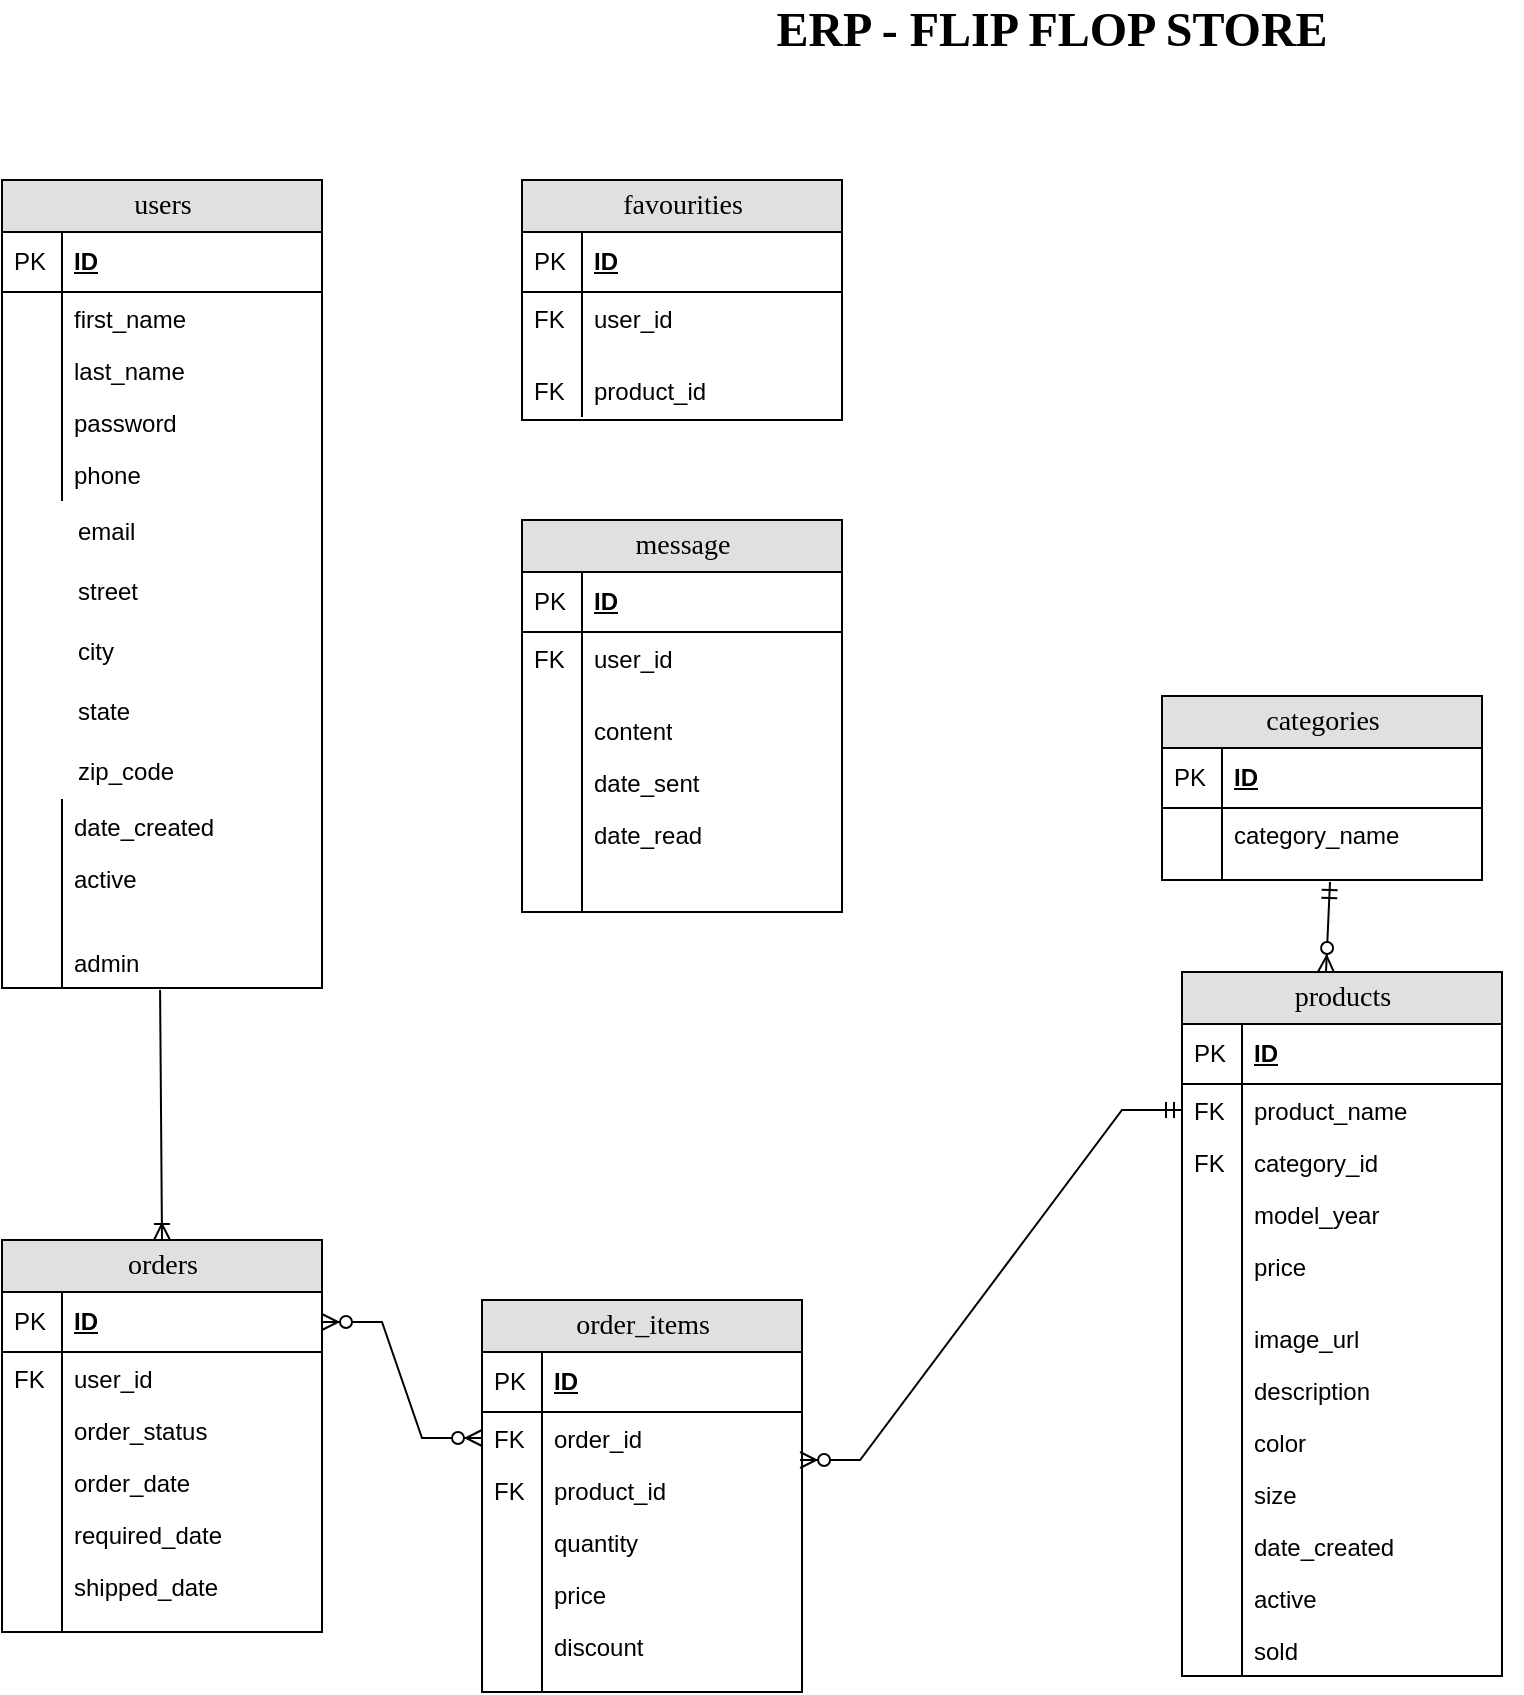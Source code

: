 <mxfile version="15.5.7" type="device"><diagram name="Page-1" id="e56a1550-8fbb-45ad-956c-1786394a9013"><mxGraphModel dx="1426" dy="1562" grid="1" gridSize="10" guides="1" tooltips="1" connect="1" arrows="1" fold="1" page="1" pageScale="1" pageWidth="1100" pageHeight="850" background="none" math="0" shadow="0"><root><mxCell id="0"/><mxCell id="1" parent="0"/><mxCell id="2e49270ec7c68f3f-19" value="orders" style="swimlane;html=1;fontStyle=0;childLayout=stackLayout;horizontal=1;startSize=26;fillColor=#e0e0e0;horizontalStack=0;resizeParent=1;resizeLast=0;collapsible=1;marginBottom=0;swimlaneFillColor=#ffffff;align=center;rounded=0;shadow=0;comic=0;labelBackgroundColor=none;strokeWidth=1;fontFamily=Verdana;fontSize=14" parent="1" vertex="1"><mxGeometry x="40" y="580" width="160" height="196" as="geometry"/></mxCell><mxCell id="2e49270ec7c68f3f-20" value="ID" style="shape=partialRectangle;top=0;left=0;right=0;bottom=1;html=1;align=left;verticalAlign=middle;fillColor=none;spacingLeft=34;spacingRight=4;whiteSpace=wrap;overflow=hidden;rotatable=0;points=[[0,0.5],[1,0.5]];portConstraint=eastwest;dropTarget=0;fontStyle=5;" parent="2e49270ec7c68f3f-19" vertex="1"><mxGeometry y="26" width="160" height="30" as="geometry"/></mxCell><mxCell id="2e49270ec7c68f3f-21" value="PK" style="shape=partialRectangle;top=0;left=0;bottom=0;html=1;fillColor=none;align=left;verticalAlign=middle;spacingLeft=4;spacingRight=4;whiteSpace=wrap;overflow=hidden;rotatable=0;points=[];portConstraint=eastwest;part=1;" parent="2e49270ec7c68f3f-20" vertex="1" connectable="0"><mxGeometry width="30" height="30" as="geometry"/></mxCell><mxCell id="2e49270ec7c68f3f-22" value="user_id" style="shape=partialRectangle;top=0;left=0;right=0;bottom=0;html=1;align=left;verticalAlign=top;fillColor=none;spacingLeft=34;spacingRight=4;whiteSpace=wrap;overflow=hidden;rotatable=0;points=[[0,0.5],[1,0.5]];portConstraint=eastwest;dropTarget=0;" parent="2e49270ec7c68f3f-19" vertex="1"><mxGeometry y="56" width="160" height="26" as="geometry"/></mxCell><mxCell id="2e49270ec7c68f3f-23" value="FK" style="shape=partialRectangle;top=0;left=0;bottom=0;html=1;fillColor=none;align=left;verticalAlign=top;spacingLeft=4;spacingRight=4;whiteSpace=wrap;overflow=hidden;rotatable=0;points=[];portConstraint=eastwest;part=1;" parent="2e49270ec7c68f3f-22" vertex="1" connectable="0"><mxGeometry width="30" height="26" as="geometry"/></mxCell><mxCell id="2e49270ec7c68f3f-24" value="order_status" style="shape=partialRectangle;top=0;left=0;right=0;bottom=0;html=1;align=left;verticalAlign=top;fillColor=none;spacingLeft=34;spacingRight=4;whiteSpace=wrap;overflow=hidden;rotatable=0;points=[[0,0.5],[1,0.5]];portConstraint=eastwest;dropTarget=0;" parent="2e49270ec7c68f3f-19" vertex="1"><mxGeometry y="82" width="160" height="26" as="geometry"/></mxCell><mxCell id="2e49270ec7c68f3f-25" value="" style="shape=partialRectangle;top=0;left=0;bottom=0;html=1;fillColor=none;align=left;verticalAlign=top;spacingLeft=4;spacingRight=4;whiteSpace=wrap;overflow=hidden;rotatable=0;points=[];portConstraint=eastwest;part=1;" parent="2e49270ec7c68f3f-24" vertex="1" connectable="0"><mxGeometry width="30" height="26" as="geometry"/></mxCell><mxCell id="2e49270ec7c68f3f-26" value="order_date" style="shape=partialRectangle;top=0;left=0;right=0;bottom=0;html=1;align=left;verticalAlign=top;fillColor=none;spacingLeft=34;spacingRight=4;whiteSpace=wrap;overflow=hidden;rotatable=0;points=[[0,0.5],[1,0.5]];portConstraint=eastwest;dropTarget=0;" parent="2e49270ec7c68f3f-19" vertex="1"><mxGeometry y="108" width="160" height="26" as="geometry"/></mxCell><mxCell id="2e49270ec7c68f3f-27" value="" style="shape=partialRectangle;top=0;left=0;bottom=0;html=1;fillColor=none;align=left;verticalAlign=top;spacingLeft=4;spacingRight=4;whiteSpace=wrap;overflow=hidden;rotatable=0;points=[];portConstraint=eastwest;part=1;" parent="2e49270ec7c68f3f-26" vertex="1" connectable="0"><mxGeometry width="30" height="26" as="geometry"/></mxCell><mxCell id="ZcjqscyLMvXSPNj2hgyT-28" value="required_date" style="shape=partialRectangle;top=0;left=0;right=0;bottom=0;html=1;align=left;verticalAlign=top;fillColor=none;spacingLeft=34;spacingRight=4;whiteSpace=wrap;overflow=hidden;rotatable=0;points=[[0,0.5],[1,0.5]];portConstraint=eastwest;dropTarget=0;" parent="2e49270ec7c68f3f-19" vertex="1"><mxGeometry y="134" width="160" height="26" as="geometry"/></mxCell><mxCell id="ZcjqscyLMvXSPNj2hgyT-29" value="" style="shape=partialRectangle;top=0;left=0;bottom=0;html=1;fillColor=none;align=left;verticalAlign=top;spacingLeft=4;spacingRight=4;whiteSpace=wrap;overflow=hidden;rotatable=0;points=[];portConstraint=eastwest;part=1;" parent="ZcjqscyLMvXSPNj2hgyT-28" vertex="1" connectable="0"><mxGeometry width="30" height="26" as="geometry"/></mxCell><mxCell id="ZcjqscyLMvXSPNj2hgyT-30" value="shipped_date" style="shape=partialRectangle;top=0;left=0;right=0;bottom=0;html=1;align=left;verticalAlign=top;fillColor=none;spacingLeft=34;spacingRight=4;whiteSpace=wrap;overflow=hidden;rotatable=0;points=[[0,0.5],[1,0.5]];portConstraint=eastwest;dropTarget=0;" parent="2e49270ec7c68f3f-19" vertex="1"><mxGeometry y="160" width="160" height="26" as="geometry"/></mxCell><mxCell id="ZcjqscyLMvXSPNj2hgyT-31" value="" style="shape=partialRectangle;top=0;left=0;bottom=0;html=1;fillColor=none;align=left;verticalAlign=top;spacingLeft=4;spacingRight=4;whiteSpace=wrap;overflow=hidden;rotatable=0;points=[];portConstraint=eastwest;part=1;" parent="ZcjqscyLMvXSPNj2hgyT-30" vertex="1" connectable="0"><mxGeometry width="30" height="26" as="geometry"/></mxCell><mxCell id="2e49270ec7c68f3f-28" value="" style="shape=partialRectangle;top=0;left=0;right=0;bottom=0;html=1;align=left;verticalAlign=top;fillColor=none;spacingLeft=34;spacingRight=4;whiteSpace=wrap;overflow=hidden;rotatable=0;points=[[0,0.5],[1,0.5]];portConstraint=eastwest;dropTarget=0;" parent="2e49270ec7c68f3f-19" vertex="1"><mxGeometry y="186" width="160" height="10" as="geometry"/></mxCell><mxCell id="2e49270ec7c68f3f-29" value="" style="shape=partialRectangle;top=0;left=0;bottom=0;html=1;fillColor=none;align=left;verticalAlign=top;spacingLeft=4;spacingRight=4;whiteSpace=wrap;overflow=hidden;rotatable=0;points=[];portConstraint=eastwest;part=1;" parent="2e49270ec7c68f3f-28" vertex="1" connectable="0"><mxGeometry width="30" height="10" as="geometry"/></mxCell><mxCell id="2e49270ec7c68f3f-80" value="users" style="swimlane;html=1;fontStyle=0;childLayout=stackLayout;horizontal=1;startSize=26;fillColor=#e0e0e0;horizontalStack=0;resizeParent=1;resizeLast=0;collapsible=1;marginBottom=0;swimlaneFillColor=#ffffff;align=center;rounded=0;shadow=0;comic=0;labelBackgroundColor=none;strokeWidth=1;fontFamily=Verdana;fontSize=14" parent="1" vertex="1"><mxGeometry x="40" y="50" width="160" height="404" as="geometry"/></mxCell><mxCell id="2e49270ec7c68f3f-81" value="ID" style="shape=partialRectangle;top=0;left=0;right=0;bottom=1;html=1;align=left;verticalAlign=middle;fillColor=none;spacingLeft=34;spacingRight=4;whiteSpace=wrap;overflow=hidden;rotatable=0;points=[[0,0.5],[1,0.5]];portConstraint=eastwest;dropTarget=0;fontStyle=5;" parent="2e49270ec7c68f3f-80" vertex="1"><mxGeometry y="26" width="160" height="30" as="geometry"/></mxCell><mxCell id="2e49270ec7c68f3f-82" value="PK" style="shape=partialRectangle;top=0;left=0;bottom=0;html=1;fillColor=none;align=left;verticalAlign=middle;spacingLeft=4;spacingRight=4;whiteSpace=wrap;overflow=hidden;rotatable=0;points=[];portConstraint=eastwest;part=1;" parent="2e49270ec7c68f3f-81" vertex="1" connectable="0"><mxGeometry width="30" height="30" as="geometry"/></mxCell><mxCell id="2e49270ec7c68f3f-83" value="first_name&amp;nbsp;" style="shape=partialRectangle;top=0;left=0;right=0;bottom=0;html=1;align=left;verticalAlign=top;fillColor=none;spacingLeft=34;spacingRight=4;whiteSpace=wrap;overflow=hidden;rotatable=0;points=[[0,0.5],[1,0.5]];portConstraint=eastwest;dropTarget=0;" parent="2e49270ec7c68f3f-80" vertex="1"><mxGeometry y="56" width="160" height="26" as="geometry"/></mxCell><mxCell id="2e49270ec7c68f3f-84" value="" style="shape=partialRectangle;top=0;left=0;bottom=0;html=1;fillColor=none;align=left;verticalAlign=top;spacingLeft=4;spacingRight=4;whiteSpace=wrap;overflow=hidden;rotatable=0;points=[];portConstraint=eastwest;part=1;" parent="2e49270ec7c68f3f-83" vertex="1" connectable="0"><mxGeometry width="30" height="26" as="geometry"/></mxCell><mxCell id="2e49270ec7c68f3f-85" value="last_name" style="shape=partialRectangle;top=0;left=0;right=0;bottom=0;html=1;align=left;verticalAlign=top;fillColor=none;spacingLeft=34;spacingRight=4;whiteSpace=wrap;overflow=hidden;rotatable=0;points=[[0,0.5],[1,0.5]];portConstraint=eastwest;dropTarget=0;" parent="2e49270ec7c68f3f-80" vertex="1"><mxGeometry y="82" width="160" height="26" as="geometry"/></mxCell><mxCell id="2e49270ec7c68f3f-86" value="" style="shape=partialRectangle;top=0;left=0;bottom=0;html=1;fillColor=none;align=left;verticalAlign=top;spacingLeft=4;spacingRight=4;whiteSpace=wrap;overflow=hidden;rotatable=0;points=[];portConstraint=eastwest;part=1;" parent="2e49270ec7c68f3f-85" vertex="1" connectable="0"><mxGeometry width="30" height="26" as="geometry"/></mxCell><mxCell id="ZcjqscyLMvXSPNj2hgyT-92" value="password" style="shape=partialRectangle;top=0;left=0;right=0;bottom=0;html=1;align=left;verticalAlign=top;fillColor=none;spacingLeft=34;spacingRight=4;whiteSpace=wrap;overflow=hidden;rotatable=0;points=[[0,0.5],[1,0.5]];portConstraint=eastwest;dropTarget=0;" parent="2e49270ec7c68f3f-80" vertex="1"><mxGeometry y="108" width="160" height="26" as="geometry"/></mxCell><mxCell id="ZcjqscyLMvXSPNj2hgyT-93" value="" style="shape=partialRectangle;top=0;left=0;bottom=0;html=1;fillColor=none;align=left;verticalAlign=top;spacingLeft=4;spacingRight=4;whiteSpace=wrap;overflow=hidden;rotatable=0;points=[];portConstraint=eastwest;part=1;" parent="ZcjqscyLMvXSPNj2hgyT-92" vertex="1" connectable="0"><mxGeometry width="30" height="26" as="geometry"/></mxCell><mxCell id="2e49270ec7c68f3f-87" value="phone" style="shape=partialRectangle;top=0;left=0;right=0;bottom=0;html=1;align=left;verticalAlign=top;fillColor=none;spacingLeft=34;spacingRight=4;whiteSpace=wrap;overflow=hidden;rotatable=0;points=[[0,0.5],[1,0.5]];portConstraint=eastwest;dropTarget=0;" parent="2e49270ec7c68f3f-80" vertex="1"><mxGeometry y="134" width="160" height="26" as="geometry"/></mxCell><mxCell id="2e49270ec7c68f3f-88" value="" style="shape=partialRectangle;top=0;left=0;bottom=0;html=1;fillColor=none;align=left;verticalAlign=top;spacingLeft=4;spacingRight=4;whiteSpace=wrap;overflow=hidden;rotatable=0;points=[];portConstraint=eastwest;part=1;" parent="2e49270ec7c68f3f-87" vertex="1" connectable="0"><mxGeometry width="30" height="26" as="geometry"/></mxCell><mxCell id="ZcjqscyLMvXSPNj2hgyT-9" value="" style="shape=table;startSize=0;container=1;collapsible=1;childLayout=tableLayout;fixedRows=1;rowLines=0;fontStyle=0;align=center;resizeLast=1;strokeColor=none;fillColor=none;" parent="2e49270ec7c68f3f-80" vertex="1"><mxGeometry y="160" width="160" height="60" as="geometry"/></mxCell><mxCell id="ZcjqscyLMvXSPNj2hgyT-10" value="" style="shape=partialRectangle;collapsible=0;dropTarget=0;pointerEvents=0;fillColor=none;top=0;left=0;bottom=0;right=0;points=[[0,0.5],[1,0.5]];portConstraint=eastwest;" parent="ZcjqscyLMvXSPNj2hgyT-9" vertex="1"><mxGeometry width="160" height="30" as="geometry"/></mxCell><mxCell id="ZcjqscyLMvXSPNj2hgyT-11" value="" style="shape=partialRectangle;connectable=0;fillColor=none;top=0;left=0;bottom=0;right=0;editable=1;overflow=hidden;" parent="ZcjqscyLMvXSPNj2hgyT-10" vertex="1"><mxGeometry width="30" height="30" as="geometry"><mxRectangle width="30" height="30" as="alternateBounds"/></mxGeometry></mxCell><mxCell id="ZcjqscyLMvXSPNj2hgyT-12" value="email" style="shape=partialRectangle;connectable=0;fillColor=none;top=0;left=0;bottom=0;right=0;align=left;spacingLeft=6;overflow=hidden;" parent="ZcjqscyLMvXSPNj2hgyT-10" vertex="1"><mxGeometry x="30" width="130" height="30" as="geometry"><mxRectangle width="130" height="30" as="alternateBounds"/></mxGeometry></mxCell><mxCell id="ZcjqscyLMvXSPNj2hgyT-13" value="" style="shape=partialRectangle;collapsible=0;dropTarget=0;pointerEvents=0;fillColor=none;top=0;left=0;bottom=0;right=0;points=[[0,0.5],[1,0.5]];portConstraint=eastwest;" parent="ZcjqscyLMvXSPNj2hgyT-9" vertex="1"><mxGeometry y="30" width="160" height="30" as="geometry"/></mxCell><mxCell id="ZcjqscyLMvXSPNj2hgyT-14" value="" style="shape=partialRectangle;connectable=0;fillColor=none;top=0;left=0;bottom=0;right=0;editable=1;overflow=hidden;" parent="ZcjqscyLMvXSPNj2hgyT-13" vertex="1"><mxGeometry width="30" height="30" as="geometry"><mxRectangle width="30" height="30" as="alternateBounds"/></mxGeometry></mxCell><mxCell id="ZcjqscyLMvXSPNj2hgyT-15" value="street" style="shape=partialRectangle;connectable=0;fillColor=none;top=0;left=0;bottom=0;right=0;align=left;spacingLeft=6;overflow=hidden;" parent="ZcjqscyLMvXSPNj2hgyT-13" vertex="1"><mxGeometry x="30" width="130" height="30" as="geometry"><mxRectangle width="130" height="30" as="alternateBounds"/></mxGeometry></mxCell><mxCell id="ZcjqscyLMvXSPNj2hgyT-16" value="" style="shape=table;startSize=0;container=1;collapsible=1;childLayout=tableLayout;fixedRows=1;rowLines=0;fontStyle=0;align=center;resizeLast=1;strokeColor=none;fillColor=none;" parent="2e49270ec7c68f3f-80" vertex="1"><mxGeometry y="220" width="160" height="30" as="geometry"/></mxCell><mxCell id="ZcjqscyLMvXSPNj2hgyT-17" value="" style="shape=partialRectangle;collapsible=0;dropTarget=0;pointerEvents=0;fillColor=none;top=0;left=0;bottom=0;right=0;points=[[0,0.5],[1,0.5]];portConstraint=eastwest;" parent="ZcjqscyLMvXSPNj2hgyT-16" vertex="1"><mxGeometry width="160" height="30" as="geometry"/></mxCell><mxCell id="ZcjqscyLMvXSPNj2hgyT-18" value="" style="shape=partialRectangle;connectable=0;fillColor=none;top=0;left=0;bottom=0;right=0;editable=1;overflow=hidden;" parent="ZcjqscyLMvXSPNj2hgyT-17" vertex="1"><mxGeometry width="30" height="30" as="geometry"><mxRectangle width="30" height="30" as="alternateBounds"/></mxGeometry></mxCell><mxCell id="ZcjqscyLMvXSPNj2hgyT-19" value="city    " style="shape=partialRectangle;connectable=0;fillColor=none;top=0;left=0;bottom=0;right=0;align=left;spacingLeft=6;overflow=hidden;" parent="ZcjqscyLMvXSPNj2hgyT-17" vertex="1"><mxGeometry x="30" width="130" height="30" as="geometry"><mxRectangle width="130" height="30" as="alternateBounds"/></mxGeometry></mxCell><mxCell id="ZcjqscyLMvXSPNj2hgyT-20" value="" style="shape=table;startSize=0;container=1;collapsible=1;childLayout=tableLayout;fixedRows=1;rowLines=0;fontStyle=0;align=center;resizeLast=1;strokeColor=none;fillColor=none;" parent="2e49270ec7c68f3f-80" vertex="1"><mxGeometry y="250" width="160" height="30" as="geometry"/></mxCell><mxCell id="ZcjqscyLMvXSPNj2hgyT-21" value="" style="shape=partialRectangle;collapsible=0;dropTarget=0;pointerEvents=0;fillColor=none;top=0;left=0;bottom=0;right=0;points=[[0,0.5],[1,0.5]];portConstraint=eastwest;" parent="ZcjqscyLMvXSPNj2hgyT-20" vertex="1"><mxGeometry width="160" height="30" as="geometry"/></mxCell><mxCell id="ZcjqscyLMvXSPNj2hgyT-22" value="" style="shape=partialRectangle;connectable=0;fillColor=none;top=0;left=0;bottom=0;right=0;editable=1;overflow=hidden;" parent="ZcjqscyLMvXSPNj2hgyT-21" vertex="1"><mxGeometry width="30" height="30" as="geometry"><mxRectangle width="30" height="30" as="alternateBounds"/></mxGeometry></mxCell><mxCell id="ZcjqscyLMvXSPNj2hgyT-23" value="state" style="shape=partialRectangle;connectable=0;fillColor=none;top=0;left=0;bottom=0;right=0;align=left;spacingLeft=6;overflow=hidden;" parent="ZcjqscyLMvXSPNj2hgyT-21" vertex="1"><mxGeometry x="30" width="130" height="30" as="geometry"><mxRectangle width="130" height="30" as="alternateBounds"/></mxGeometry></mxCell><mxCell id="ZcjqscyLMvXSPNj2hgyT-24" value="" style="shape=table;startSize=0;container=1;collapsible=1;childLayout=tableLayout;fixedRows=1;rowLines=0;fontStyle=0;align=center;resizeLast=1;strokeColor=none;fillColor=none;" parent="2e49270ec7c68f3f-80" vertex="1"><mxGeometry y="280" width="160" height="30" as="geometry"/></mxCell><mxCell id="ZcjqscyLMvXSPNj2hgyT-25" value="" style="shape=partialRectangle;collapsible=0;dropTarget=0;pointerEvents=0;fillColor=none;top=0;left=0;bottom=0;right=0;points=[[0,0.5],[1,0.5]];portConstraint=eastwest;" parent="ZcjqscyLMvXSPNj2hgyT-24" vertex="1"><mxGeometry width="160" height="30" as="geometry"/></mxCell><mxCell id="ZcjqscyLMvXSPNj2hgyT-26" value="" style="shape=partialRectangle;connectable=0;fillColor=none;top=0;left=0;bottom=0;right=0;editable=1;overflow=hidden;" parent="ZcjqscyLMvXSPNj2hgyT-25" vertex="1"><mxGeometry width="30" height="30" as="geometry"><mxRectangle width="30" height="30" as="alternateBounds"/></mxGeometry></mxCell><mxCell id="ZcjqscyLMvXSPNj2hgyT-27" value="zip_code" style="shape=partialRectangle;connectable=0;fillColor=none;top=0;left=0;bottom=0;right=0;align=left;spacingLeft=6;overflow=hidden;" parent="ZcjqscyLMvXSPNj2hgyT-25" vertex="1"><mxGeometry x="30" width="130" height="30" as="geometry"><mxRectangle width="130" height="30" as="alternateBounds"/></mxGeometry></mxCell><mxCell id="ZcjqscyLMvXSPNj2hgyT-94" value="date_created" style="shape=partialRectangle;top=0;left=0;right=0;bottom=0;html=1;align=left;verticalAlign=top;fillColor=none;spacingLeft=34;spacingRight=4;whiteSpace=wrap;overflow=hidden;rotatable=0;points=[[0,0.5],[1,0.5]];portConstraint=eastwest;dropTarget=0;" parent="2e49270ec7c68f3f-80" vertex="1"><mxGeometry y="310" width="160" height="26" as="geometry"/></mxCell><mxCell id="ZcjqscyLMvXSPNj2hgyT-95" value="" style="shape=partialRectangle;top=0;left=0;bottom=0;html=1;fillColor=none;align=left;verticalAlign=top;spacingLeft=4;spacingRight=4;whiteSpace=wrap;overflow=hidden;rotatable=0;points=[];portConstraint=eastwest;part=1;" parent="ZcjqscyLMvXSPNj2hgyT-94" vertex="1" connectable="0"><mxGeometry width="30" height="26" as="geometry"/></mxCell><mxCell id="ZcjqscyLMvXSPNj2hgyT-96" value="active" style="shape=partialRectangle;top=0;left=0;right=0;bottom=0;html=1;align=left;verticalAlign=top;fillColor=none;spacingLeft=34;spacingRight=4;whiteSpace=wrap;overflow=hidden;rotatable=0;points=[[0,0.5],[1,0.5]];portConstraint=eastwest;dropTarget=0;" parent="2e49270ec7c68f3f-80" vertex="1"><mxGeometry y="336" width="160" height="26" as="geometry"/></mxCell><mxCell id="ZcjqscyLMvXSPNj2hgyT-97" value="" style="shape=partialRectangle;top=0;left=0;bottom=0;html=1;fillColor=none;align=left;verticalAlign=top;spacingLeft=4;spacingRight=4;whiteSpace=wrap;overflow=hidden;rotatable=0;points=[];portConstraint=eastwest;part=1;" parent="ZcjqscyLMvXSPNj2hgyT-96" vertex="1" connectable="0"><mxGeometry width="30" height="26" as="geometry"/></mxCell><mxCell id="2e49270ec7c68f3f-89" value="" style="shape=partialRectangle;top=0;left=0;right=0;bottom=0;html=1;align=left;verticalAlign=top;fillColor=none;spacingLeft=34;spacingRight=4;whiteSpace=wrap;overflow=hidden;rotatable=0;points=[[0,0.5],[1,0.5]];portConstraint=eastwest;dropTarget=0;" parent="2e49270ec7c68f3f-80" vertex="1"><mxGeometry y="362" width="160" height="16" as="geometry"/></mxCell><mxCell id="2e49270ec7c68f3f-90" value="" style="shape=partialRectangle;top=0;left=0;bottom=0;html=1;fillColor=none;align=left;verticalAlign=top;spacingLeft=4;spacingRight=4;whiteSpace=wrap;overflow=hidden;rotatable=0;points=[];portConstraint=eastwest;part=1;" parent="2e49270ec7c68f3f-89" vertex="1" connectable="0"><mxGeometry width="30" height="16" as="geometry"/></mxCell><mxCell id="kDeWRwabLYpvgrFdXarx-24" value="admin" style="shape=partialRectangle;top=0;left=0;right=0;bottom=0;html=1;align=left;verticalAlign=top;fillColor=none;spacingLeft=34;spacingRight=4;whiteSpace=wrap;overflow=hidden;rotatable=0;points=[[0,0.5],[1,0.5]];portConstraint=eastwest;dropTarget=0;" vertex="1" parent="2e49270ec7c68f3f-80"><mxGeometry y="378" width="160" height="26" as="geometry"/></mxCell><mxCell id="kDeWRwabLYpvgrFdXarx-25" value="" style="shape=partialRectangle;top=0;left=0;bottom=0;html=1;fillColor=none;align=left;verticalAlign=top;spacingLeft=4;spacingRight=4;whiteSpace=wrap;overflow=hidden;rotatable=0;points=[];portConstraint=eastwest;part=1;" vertex="1" connectable="0" parent="kDeWRwabLYpvgrFdXarx-24"><mxGeometry width="30" height="26" as="geometry"/></mxCell><mxCell id="ZcjqscyLMvXSPNj2hgyT-32" value="order_items" style="swimlane;html=1;fontStyle=0;childLayout=stackLayout;horizontal=1;startSize=26;fillColor=#e0e0e0;horizontalStack=0;resizeParent=1;resizeLast=0;collapsible=1;marginBottom=0;swimlaneFillColor=#ffffff;align=center;rounded=0;shadow=0;comic=0;labelBackgroundColor=none;strokeWidth=1;fontFamily=Verdana;fontSize=14" parent="1" vertex="1"><mxGeometry x="280" y="610" width="160" height="196" as="geometry"/></mxCell><mxCell id="ZcjqscyLMvXSPNj2hgyT-33" value="ID" style="shape=partialRectangle;top=0;left=0;right=0;bottom=1;html=1;align=left;verticalAlign=middle;fillColor=none;spacingLeft=34;spacingRight=4;whiteSpace=wrap;overflow=hidden;rotatable=0;points=[[0,0.5],[1,0.5]];portConstraint=eastwest;dropTarget=0;fontStyle=5;" parent="ZcjqscyLMvXSPNj2hgyT-32" vertex="1"><mxGeometry y="26" width="160" height="30" as="geometry"/></mxCell><mxCell id="ZcjqscyLMvXSPNj2hgyT-34" value="PK" style="shape=partialRectangle;top=0;left=0;bottom=0;html=1;fillColor=none;align=left;verticalAlign=middle;spacingLeft=4;spacingRight=4;whiteSpace=wrap;overflow=hidden;rotatable=0;points=[];portConstraint=eastwest;part=1;" parent="ZcjqscyLMvXSPNj2hgyT-33" vertex="1" connectable="0"><mxGeometry width="30" height="30" as="geometry"/></mxCell><mxCell id="ZcjqscyLMvXSPNj2hgyT-35" value="order_id" style="shape=partialRectangle;top=0;left=0;right=0;bottom=0;html=1;align=left;verticalAlign=top;fillColor=none;spacingLeft=34;spacingRight=4;whiteSpace=wrap;overflow=hidden;rotatable=0;points=[[0,0.5],[1,0.5]];portConstraint=eastwest;dropTarget=0;" parent="ZcjqscyLMvXSPNj2hgyT-32" vertex="1"><mxGeometry y="56" width="160" height="26" as="geometry"/></mxCell><mxCell id="ZcjqscyLMvXSPNj2hgyT-36" value="FK" style="shape=partialRectangle;top=0;left=0;bottom=0;html=1;fillColor=none;align=left;verticalAlign=top;spacingLeft=4;spacingRight=4;whiteSpace=wrap;overflow=hidden;rotatable=0;points=[];portConstraint=eastwest;part=1;" parent="ZcjqscyLMvXSPNj2hgyT-35" vertex="1" connectable="0"><mxGeometry width="30" height="26" as="geometry"/></mxCell><mxCell id="ZcjqscyLMvXSPNj2hgyT-37" value="product_id" style="shape=partialRectangle;top=0;left=0;right=0;bottom=0;html=1;align=left;verticalAlign=top;fillColor=none;spacingLeft=34;spacingRight=4;whiteSpace=wrap;overflow=hidden;rotatable=0;points=[[0,0.5],[1,0.5]];portConstraint=eastwest;dropTarget=0;" parent="ZcjqscyLMvXSPNj2hgyT-32" vertex="1"><mxGeometry y="82" width="160" height="26" as="geometry"/></mxCell><mxCell id="ZcjqscyLMvXSPNj2hgyT-38" value="FK" style="shape=partialRectangle;top=0;left=0;bottom=0;html=1;fillColor=none;align=left;verticalAlign=top;spacingLeft=4;spacingRight=4;whiteSpace=wrap;overflow=hidden;rotatable=0;points=[];portConstraint=eastwest;part=1;" parent="ZcjqscyLMvXSPNj2hgyT-37" vertex="1" connectable="0"><mxGeometry width="30" height="26" as="geometry"/></mxCell><mxCell id="ZcjqscyLMvXSPNj2hgyT-39" value="quantity" style="shape=partialRectangle;top=0;left=0;right=0;bottom=0;html=1;align=left;verticalAlign=top;fillColor=none;spacingLeft=34;spacingRight=4;whiteSpace=wrap;overflow=hidden;rotatable=0;points=[[0,0.5],[1,0.5]];portConstraint=eastwest;dropTarget=0;" parent="ZcjqscyLMvXSPNj2hgyT-32" vertex="1"><mxGeometry y="108" width="160" height="26" as="geometry"/></mxCell><mxCell id="ZcjqscyLMvXSPNj2hgyT-40" value="" style="shape=partialRectangle;top=0;left=0;bottom=0;html=1;fillColor=none;align=left;verticalAlign=top;spacingLeft=4;spacingRight=4;whiteSpace=wrap;overflow=hidden;rotatable=0;points=[];portConstraint=eastwest;part=1;" parent="ZcjqscyLMvXSPNj2hgyT-39" vertex="1" connectable="0"><mxGeometry width="30" height="26" as="geometry"/></mxCell><mxCell id="ZcjqscyLMvXSPNj2hgyT-41" value="price" style="shape=partialRectangle;top=0;left=0;right=0;bottom=0;html=1;align=left;verticalAlign=top;fillColor=none;spacingLeft=34;spacingRight=4;whiteSpace=wrap;overflow=hidden;rotatable=0;points=[[0,0.5],[1,0.5]];portConstraint=eastwest;dropTarget=0;" parent="ZcjqscyLMvXSPNj2hgyT-32" vertex="1"><mxGeometry y="134" width="160" height="26" as="geometry"/></mxCell><mxCell id="ZcjqscyLMvXSPNj2hgyT-42" value="" style="shape=partialRectangle;top=0;left=0;bottom=0;html=1;fillColor=none;align=left;verticalAlign=top;spacingLeft=4;spacingRight=4;whiteSpace=wrap;overflow=hidden;rotatable=0;points=[];portConstraint=eastwest;part=1;" parent="ZcjqscyLMvXSPNj2hgyT-41" vertex="1" connectable="0"><mxGeometry width="30" height="26" as="geometry"/></mxCell><mxCell id="ZcjqscyLMvXSPNj2hgyT-43" value="discount" style="shape=partialRectangle;top=0;left=0;right=0;bottom=0;html=1;align=left;verticalAlign=top;fillColor=none;spacingLeft=34;spacingRight=4;whiteSpace=wrap;overflow=hidden;rotatable=0;points=[[0,0.5],[1,0.5]];portConstraint=eastwest;dropTarget=0;" parent="ZcjqscyLMvXSPNj2hgyT-32" vertex="1"><mxGeometry y="160" width="160" height="26" as="geometry"/></mxCell><mxCell id="ZcjqscyLMvXSPNj2hgyT-44" value="" style="shape=partialRectangle;top=0;left=0;bottom=0;html=1;fillColor=none;align=left;verticalAlign=top;spacingLeft=4;spacingRight=4;whiteSpace=wrap;overflow=hidden;rotatable=0;points=[];portConstraint=eastwest;part=1;" parent="ZcjqscyLMvXSPNj2hgyT-43" vertex="1" connectable="0"><mxGeometry width="30" height="26" as="geometry"/></mxCell><mxCell id="ZcjqscyLMvXSPNj2hgyT-45" value="" style="shape=partialRectangle;top=0;left=0;right=0;bottom=0;html=1;align=left;verticalAlign=top;fillColor=none;spacingLeft=34;spacingRight=4;whiteSpace=wrap;overflow=hidden;rotatable=0;points=[[0,0.5],[1,0.5]];portConstraint=eastwest;dropTarget=0;" parent="ZcjqscyLMvXSPNj2hgyT-32" vertex="1"><mxGeometry y="186" width="160" height="10" as="geometry"/></mxCell><mxCell id="ZcjqscyLMvXSPNj2hgyT-46" value="" style="shape=partialRectangle;top=0;left=0;bottom=0;html=1;fillColor=none;align=left;verticalAlign=top;spacingLeft=4;spacingRight=4;whiteSpace=wrap;overflow=hidden;rotatable=0;points=[];portConstraint=eastwest;part=1;" parent="ZcjqscyLMvXSPNj2hgyT-45" vertex="1" connectable="0"><mxGeometry width="30" height="10" as="geometry"/></mxCell><mxCell id="ZcjqscyLMvXSPNj2hgyT-47" value="categories" style="swimlane;html=1;fontStyle=0;childLayout=stackLayout;horizontal=1;startSize=26;fillColor=#e0e0e0;horizontalStack=0;resizeParent=1;resizeLast=0;collapsible=1;marginBottom=0;swimlaneFillColor=#ffffff;align=center;rounded=0;shadow=0;comic=0;labelBackgroundColor=none;strokeWidth=1;fontFamily=Verdana;fontSize=14" parent="1" vertex="1"><mxGeometry x="620" y="308" width="160" height="92" as="geometry"/></mxCell><mxCell id="ZcjqscyLMvXSPNj2hgyT-48" value="ID" style="shape=partialRectangle;top=0;left=0;right=0;bottom=1;html=1;align=left;verticalAlign=middle;fillColor=none;spacingLeft=34;spacingRight=4;whiteSpace=wrap;overflow=hidden;rotatable=0;points=[[0,0.5],[1,0.5]];portConstraint=eastwest;dropTarget=0;fontStyle=5;" parent="ZcjqscyLMvXSPNj2hgyT-47" vertex="1"><mxGeometry y="26" width="160" height="30" as="geometry"/></mxCell><mxCell id="ZcjqscyLMvXSPNj2hgyT-49" value="PK" style="shape=partialRectangle;top=0;left=0;bottom=0;html=1;fillColor=none;align=left;verticalAlign=middle;spacingLeft=4;spacingRight=4;whiteSpace=wrap;overflow=hidden;rotatable=0;points=[];portConstraint=eastwest;part=1;" parent="ZcjqscyLMvXSPNj2hgyT-48" vertex="1" connectable="0"><mxGeometry width="30" height="30" as="geometry"/></mxCell><mxCell id="ZcjqscyLMvXSPNj2hgyT-50" value="category_name" style="shape=partialRectangle;top=0;left=0;right=0;bottom=0;html=1;align=left;verticalAlign=top;fillColor=none;spacingLeft=34;spacingRight=4;whiteSpace=wrap;overflow=hidden;rotatable=0;points=[[0,0.5],[1,0.5]];portConstraint=eastwest;dropTarget=0;" parent="ZcjqscyLMvXSPNj2hgyT-47" vertex="1"><mxGeometry y="56" width="160" height="26" as="geometry"/></mxCell><mxCell id="ZcjqscyLMvXSPNj2hgyT-51" value="" style="shape=partialRectangle;top=0;left=0;bottom=0;html=1;fillColor=none;align=left;verticalAlign=top;spacingLeft=4;spacingRight=4;whiteSpace=wrap;overflow=hidden;rotatable=0;points=[];portConstraint=eastwest;part=1;" parent="ZcjqscyLMvXSPNj2hgyT-50" vertex="1" connectable="0"><mxGeometry width="30" height="26" as="geometry"/></mxCell><mxCell id="ZcjqscyLMvXSPNj2hgyT-60" value="" style="shape=partialRectangle;top=0;left=0;right=0;bottom=0;html=1;align=left;verticalAlign=top;fillColor=none;spacingLeft=34;spacingRight=4;whiteSpace=wrap;overflow=hidden;rotatable=0;points=[[0,0.5],[1,0.5]];portConstraint=eastwest;dropTarget=0;" parent="ZcjqscyLMvXSPNj2hgyT-47" vertex="1"><mxGeometry y="82" width="160" height="10" as="geometry"/></mxCell><mxCell id="ZcjqscyLMvXSPNj2hgyT-61" value="" style="shape=partialRectangle;top=0;left=0;bottom=0;html=1;fillColor=none;align=left;verticalAlign=top;spacingLeft=4;spacingRight=4;whiteSpace=wrap;overflow=hidden;rotatable=0;points=[];portConstraint=eastwest;part=1;" parent="ZcjqscyLMvXSPNj2hgyT-60" vertex="1" connectable="0"><mxGeometry width="30" height="10" as="geometry"/></mxCell><mxCell id="ZcjqscyLMvXSPNj2hgyT-62" value="products" style="swimlane;html=1;fontStyle=0;childLayout=stackLayout;horizontal=1;startSize=26;fillColor=#e0e0e0;horizontalStack=0;resizeParent=1;resizeLast=0;collapsible=1;marginBottom=0;swimlaneFillColor=#ffffff;align=center;rounded=0;shadow=0;comic=0;labelBackgroundColor=none;strokeWidth=1;fontFamily=Verdana;fontSize=14" parent="1" vertex="1"><mxGeometry x="630" y="446" width="160" height="352" as="geometry"/></mxCell><mxCell id="ZcjqscyLMvXSPNj2hgyT-63" value="ID" style="shape=partialRectangle;top=0;left=0;right=0;bottom=1;html=1;align=left;verticalAlign=middle;fillColor=none;spacingLeft=34;spacingRight=4;whiteSpace=wrap;overflow=hidden;rotatable=0;points=[[0,0.5],[1,0.5]];portConstraint=eastwest;dropTarget=0;fontStyle=5;" parent="ZcjqscyLMvXSPNj2hgyT-62" vertex="1"><mxGeometry y="26" width="160" height="30" as="geometry"/></mxCell><mxCell id="ZcjqscyLMvXSPNj2hgyT-64" value="PK" style="shape=partialRectangle;top=0;left=0;bottom=0;html=1;fillColor=none;align=left;verticalAlign=middle;spacingLeft=4;spacingRight=4;whiteSpace=wrap;overflow=hidden;rotatable=0;points=[];portConstraint=eastwest;part=1;" parent="ZcjqscyLMvXSPNj2hgyT-63" vertex="1" connectable="0"><mxGeometry width="30" height="30" as="geometry"/></mxCell><mxCell id="ZcjqscyLMvXSPNj2hgyT-65" value="product_name" style="shape=partialRectangle;top=0;left=0;right=0;bottom=0;html=1;align=left;verticalAlign=top;fillColor=none;spacingLeft=34;spacingRight=4;whiteSpace=wrap;overflow=hidden;rotatable=0;points=[[0,0.5],[1,0.5]];portConstraint=eastwest;dropTarget=0;" parent="ZcjqscyLMvXSPNj2hgyT-62" vertex="1"><mxGeometry y="56" width="160" height="26" as="geometry"/></mxCell><mxCell id="ZcjqscyLMvXSPNj2hgyT-66" value="FK" style="shape=partialRectangle;top=0;left=0;bottom=0;html=1;fillColor=none;align=left;verticalAlign=top;spacingLeft=4;spacingRight=4;whiteSpace=wrap;overflow=hidden;rotatable=0;points=[];portConstraint=eastwest;part=1;" parent="ZcjqscyLMvXSPNj2hgyT-65" vertex="1" connectable="0"><mxGeometry width="30" height="26" as="geometry"/></mxCell><mxCell id="ZcjqscyLMvXSPNj2hgyT-67" value="category_id" style="shape=partialRectangle;top=0;left=0;right=0;bottom=0;html=1;align=left;verticalAlign=top;fillColor=none;spacingLeft=34;spacingRight=4;whiteSpace=wrap;overflow=hidden;rotatable=0;points=[[0,0.5],[1,0.5]];portConstraint=eastwest;dropTarget=0;" parent="ZcjqscyLMvXSPNj2hgyT-62" vertex="1"><mxGeometry y="82" width="160" height="26" as="geometry"/></mxCell><mxCell id="ZcjqscyLMvXSPNj2hgyT-68" value="FK" style="shape=partialRectangle;top=0;left=0;bottom=0;html=1;fillColor=none;align=left;verticalAlign=top;spacingLeft=4;spacingRight=4;whiteSpace=wrap;overflow=hidden;rotatable=0;points=[];portConstraint=eastwest;part=1;" parent="ZcjqscyLMvXSPNj2hgyT-67" vertex="1" connectable="0"><mxGeometry width="30" height="26" as="geometry"/></mxCell><mxCell id="ZcjqscyLMvXSPNj2hgyT-69" value="model_year" style="shape=partialRectangle;top=0;left=0;right=0;bottom=0;html=1;align=left;verticalAlign=top;fillColor=none;spacingLeft=34;spacingRight=4;whiteSpace=wrap;overflow=hidden;rotatable=0;points=[[0,0.5],[1,0.5]];portConstraint=eastwest;dropTarget=0;" parent="ZcjqscyLMvXSPNj2hgyT-62" vertex="1"><mxGeometry y="108" width="160" height="26" as="geometry"/></mxCell><mxCell id="ZcjqscyLMvXSPNj2hgyT-70" value="" style="shape=partialRectangle;top=0;left=0;bottom=0;html=1;fillColor=none;align=left;verticalAlign=top;spacingLeft=4;spacingRight=4;whiteSpace=wrap;overflow=hidden;rotatable=0;points=[];portConstraint=eastwest;part=1;" parent="ZcjqscyLMvXSPNj2hgyT-69" vertex="1" connectable="0"><mxGeometry width="30" height="26" as="geometry"/></mxCell><mxCell id="ZcjqscyLMvXSPNj2hgyT-71" value="price" style="shape=partialRectangle;top=0;left=0;right=0;bottom=0;html=1;align=left;verticalAlign=top;fillColor=none;spacingLeft=34;spacingRight=4;whiteSpace=wrap;overflow=hidden;rotatable=0;points=[[0,0.5],[1,0.5]];portConstraint=eastwest;dropTarget=0;" parent="ZcjqscyLMvXSPNj2hgyT-62" vertex="1"><mxGeometry y="134" width="160" height="26" as="geometry"/></mxCell><mxCell id="ZcjqscyLMvXSPNj2hgyT-72" value="" style="shape=partialRectangle;top=0;left=0;bottom=0;html=1;fillColor=none;align=left;verticalAlign=top;spacingLeft=4;spacingRight=4;whiteSpace=wrap;overflow=hidden;rotatable=0;points=[];portConstraint=eastwest;part=1;" parent="ZcjqscyLMvXSPNj2hgyT-71" vertex="1" connectable="0"><mxGeometry width="30" height="26" as="geometry"/></mxCell><mxCell id="ZcjqscyLMvXSPNj2hgyT-75" value="" style="shape=partialRectangle;top=0;left=0;right=0;bottom=0;html=1;align=left;verticalAlign=top;fillColor=none;spacingLeft=34;spacingRight=4;whiteSpace=wrap;overflow=hidden;rotatable=0;points=[[0,0.5],[1,0.5]];portConstraint=eastwest;dropTarget=0;" parent="ZcjqscyLMvXSPNj2hgyT-62" vertex="1"><mxGeometry y="160" width="160" height="10" as="geometry"/></mxCell><mxCell id="ZcjqscyLMvXSPNj2hgyT-76" value="" style="shape=partialRectangle;top=0;left=0;bottom=0;html=1;fillColor=none;align=left;verticalAlign=top;spacingLeft=4;spacingRight=4;whiteSpace=wrap;overflow=hidden;rotatable=0;points=[];portConstraint=eastwest;part=1;" parent="ZcjqscyLMvXSPNj2hgyT-75" vertex="1" connectable="0"><mxGeometry width="30" height="10" as="geometry"/></mxCell><mxCell id="ZcjqscyLMvXSPNj2hgyT-84" value="image_url" style="shape=partialRectangle;top=0;left=0;right=0;bottom=0;html=1;align=left;verticalAlign=top;fillColor=none;spacingLeft=34;spacingRight=4;whiteSpace=wrap;overflow=hidden;rotatable=0;points=[[0,0.5],[1,0.5]];portConstraint=eastwest;dropTarget=0;" parent="ZcjqscyLMvXSPNj2hgyT-62" vertex="1"><mxGeometry y="170" width="160" height="26" as="geometry"/></mxCell><mxCell id="ZcjqscyLMvXSPNj2hgyT-85" value="" style="shape=partialRectangle;top=0;left=0;bottom=0;html=1;fillColor=none;align=left;verticalAlign=top;spacingLeft=4;spacingRight=4;whiteSpace=wrap;overflow=hidden;rotatable=0;points=[];portConstraint=eastwest;part=1;" parent="ZcjqscyLMvXSPNj2hgyT-84" vertex="1" connectable="0"><mxGeometry width="30" height="26" as="geometry"/></mxCell><mxCell id="ZcjqscyLMvXSPNj2hgyT-86" value="description" style="shape=partialRectangle;top=0;left=0;right=0;bottom=0;html=1;align=left;verticalAlign=top;fillColor=none;spacingLeft=34;spacingRight=4;whiteSpace=wrap;overflow=hidden;rotatable=0;points=[[0,0.5],[1,0.5]];portConstraint=eastwest;dropTarget=0;" parent="ZcjqscyLMvXSPNj2hgyT-62" vertex="1"><mxGeometry y="196" width="160" height="26" as="geometry"/></mxCell><mxCell id="ZcjqscyLMvXSPNj2hgyT-87" value="" style="shape=partialRectangle;top=0;left=0;bottom=0;html=1;fillColor=none;align=left;verticalAlign=top;spacingLeft=4;spacingRight=4;whiteSpace=wrap;overflow=hidden;rotatable=0;points=[];portConstraint=eastwest;part=1;" parent="ZcjqscyLMvXSPNj2hgyT-86" vertex="1" connectable="0"><mxGeometry width="30" height="26" as="geometry"/></mxCell><mxCell id="ZcjqscyLMvXSPNj2hgyT-90" value="color" style="shape=partialRectangle;top=0;left=0;right=0;bottom=0;html=1;align=left;verticalAlign=top;fillColor=none;spacingLeft=34;spacingRight=4;whiteSpace=wrap;overflow=hidden;rotatable=0;points=[[0,0.5],[1,0.5]];portConstraint=eastwest;dropTarget=0;" parent="ZcjqscyLMvXSPNj2hgyT-62" vertex="1"><mxGeometry y="222" width="160" height="26" as="geometry"/></mxCell><mxCell id="ZcjqscyLMvXSPNj2hgyT-91" value="" style="shape=partialRectangle;top=0;left=0;bottom=0;html=1;fillColor=none;align=left;verticalAlign=top;spacingLeft=4;spacingRight=4;whiteSpace=wrap;overflow=hidden;rotatable=0;points=[];portConstraint=eastwest;part=1;" parent="ZcjqscyLMvXSPNj2hgyT-90" vertex="1" connectable="0"><mxGeometry width="30" height="26" as="geometry"/></mxCell><mxCell id="ZcjqscyLMvXSPNj2hgyT-88" value="size" style="shape=partialRectangle;top=0;left=0;right=0;bottom=0;html=1;align=left;verticalAlign=top;fillColor=none;spacingLeft=34;spacingRight=4;whiteSpace=wrap;overflow=hidden;rotatable=0;points=[[0,0.5],[1,0.5]];portConstraint=eastwest;dropTarget=0;" parent="ZcjqscyLMvXSPNj2hgyT-62" vertex="1"><mxGeometry y="248" width="160" height="26" as="geometry"/></mxCell><mxCell id="ZcjqscyLMvXSPNj2hgyT-89" value="" style="shape=partialRectangle;top=0;left=0;bottom=0;html=1;fillColor=none;align=left;verticalAlign=top;spacingLeft=4;spacingRight=4;whiteSpace=wrap;overflow=hidden;rotatable=0;points=[];portConstraint=eastwest;part=1;" parent="ZcjqscyLMvXSPNj2hgyT-88" vertex="1" connectable="0"><mxGeometry width="30" height="26" as="geometry"/></mxCell><mxCell id="ZcjqscyLMvXSPNj2hgyT-98" value="date_created" style="shape=partialRectangle;top=0;left=0;right=0;bottom=0;html=1;align=left;verticalAlign=top;fillColor=none;spacingLeft=34;spacingRight=4;whiteSpace=wrap;overflow=hidden;rotatable=0;points=[[0,0.5],[1,0.5]];portConstraint=eastwest;dropTarget=0;" parent="ZcjqscyLMvXSPNj2hgyT-62" vertex="1"><mxGeometry y="274" width="160" height="26" as="geometry"/></mxCell><mxCell id="ZcjqscyLMvXSPNj2hgyT-99" value="" style="shape=partialRectangle;top=0;left=0;bottom=0;html=1;fillColor=none;align=left;verticalAlign=top;spacingLeft=4;spacingRight=4;whiteSpace=wrap;overflow=hidden;rotatable=0;points=[];portConstraint=eastwest;part=1;" parent="ZcjqscyLMvXSPNj2hgyT-98" vertex="1" connectable="0"><mxGeometry width="30" height="26" as="geometry"/></mxCell><mxCell id="ZcjqscyLMvXSPNj2hgyT-100" value="active&lt;br&gt;" style="shape=partialRectangle;top=0;left=0;right=0;bottom=0;html=1;align=left;verticalAlign=top;fillColor=none;spacingLeft=34;spacingRight=4;whiteSpace=wrap;overflow=hidden;rotatable=0;points=[[0,0.5],[1,0.5]];portConstraint=eastwest;dropTarget=0;" parent="ZcjqscyLMvXSPNj2hgyT-62" vertex="1"><mxGeometry y="300" width="160" height="26" as="geometry"/></mxCell><mxCell id="ZcjqscyLMvXSPNj2hgyT-101" value="" style="shape=partialRectangle;top=0;left=0;bottom=0;html=1;fillColor=none;align=left;verticalAlign=top;spacingLeft=4;spacingRight=4;whiteSpace=wrap;overflow=hidden;rotatable=0;points=[];portConstraint=eastwest;part=1;" parent="ZcjqscyLMvXSPNj2hgyT-100" vertex="1" connectable="0"><mxGeometry width="30" height="26" as="geometry"/></mxCell><mxCell id="kDeWRwabLYpvgrFdXarx-18" value="sold" style="shape=partialRectangle;top=0;left=0;right=0;bottom=0;html=1;align=left;verticalAlign=top;fillColor=none;spacingLeft=34;spacingRight=4;whiteSpace=wrap;overflow=hidden;rotatable=0;points=[[0,0.5],[1,0.5]];portConstraint=eastwest;dropTarget=0;" vertex="1" parent="ZcjqscyLMvXSPNj2hgyT-62"><mxGeometry y="326" width="160" height="26" as="geometry"/></mxCell><mxCell id="kDeWRwabLYpvgrFdXarx-19" value="" style="shape=partialRectangle;top=0;left=0;bottom=0;html=1;fillColor=none;align=left;verticalAlign=top;spacingLeft=4;spacingRight=4;whiteSpace=wrap;overflow=hidden;rotatable=0;points=[];portConstraint=eastwest;part=1;" vertex="1" connectable="0" parent="kDeWRwabLYpvgrFdXarx-18"><mxGeometry width="30" height="26" as="geometry"/></mxCell><mxCell id="ZcjqscyLMvXSPNj2hgyT-118" value="" style="fontSize=12;html=1;endArrow=ERoneToMany;rounded=0;entryX=0.5;entryY=0;entryDx=0;entryDy=0;exitX=0.494;exitY=1.038;exitDx=0;exitDy=0;exitPerimeter=0;" parent="1" target="2e49270ec7c68f3f-19" edge="1" source="kDeWRwabLYpvgrFdXarx-24"><mxGeometry width="100" height="100" relative="1" as="geometry"><mxPoint x="120" y="430" as="sourcePoint"/><mxPoint x="240" y="440" as="targetPoint"/></mxGeometry></mxCell><mxCell id="ZcjqscyLMvXSPNj2hgyT-119" value="" style="edgeStyle=entityRelationEdgeStyle;fontSize=12;html=1;endArrow=ERzeroToMany;endFill=1;startArrow=ERzeroToMany;rounded=0;entryX=0;entryY=0.5;entryDx=0;entryDy=0;" parent="1" source="2e49270ec7c68f3f-20" target="ZcjqscyLMvXSPNj2hgyT-35" edge="1"><mxGeometry width="100" height="100" relative="1" as="geometry"><mxPoint x="210" y="540" as="sourcePoint"/><mxPoint x="410" y="540" as="targetPoint"/></mxGeometry></mxCell><mxCell id="ZcjqscyLMvXSPNj2hgyT-122" value="" style="edgeStyle=entityRelationEdgeStyle;fontSize=12;html=1;endArrow=ERzeroToMany;startArrow=ERmandOne;rounded=0;entryX=0.994;entryY=-0.077;entryDx=0;entryDy=0;entryPerimeter=0;exitX=0;exitY=0.5;exitDx=0;exitDy=0;" parent="1" source="ZcjqscyLMvXSPNj2hgyT-65" target="ZcjqscyLMvXSPNj2hgyT-37" edge="1"><mxGeometry width="100" height="100" relative="1" as="geometry"><mxPoint x="380" y="440" as="sourcePoint"/><mxPoint x="480" y="340" as="targetPoint"/></mxGeometry></mxCell><mxCell id="ZcjqscyLMvXSPNj2hgyT-124" value="" style="fontSize=12;html=1;endArrow=ERzeroToMany;startArrow=ERmandOne;rounded=0;entryX=0.45;entryY=0;entryDx=0;entryDy=0;exitX=0.525;exitY=1.1;exitDx=0;exitDy=0;exitPerimeter=0;entryPerimeter=0;" parent="1" source="ZcjqscyLMvXSPNj2hgyT-60" target="ZcjqscyLMvXSPNj2hgyT-62" edge="1"><mxGeometry width="100" height="100" relative="1" as="geometry"><mxPoint x="540" y="200" as="sourcePoint"/><mxPoint x="449.04" y="579.998" as="targetPoint"/></mxGeometry></mxCell><mxCell id="ZcjqscyLMvXSPNj2hgyT-125" value="ERP - FLIP FLOP STORE" style="text;html=1;strokeColor=none;fillColor=none;align=center;verticalAlign=middle;whiteSpace=wrap;rounded=0;fontFamily=Verdana;fontSize=24;fontStyle=1" parent="1" vertex="1"><mxGeometry x="330" y="-40" width="470" height="30" as="geometry"/></mxCell><mxCell id="kDeWRwabLYpvgrFdXarx-1" value="favourities" style="swimlane;html=1;fontStyle=0;childLayout=stackLayout;horizontal=1;startSize=26;fillColor=#e0e0e0;horizontalStack=0;resizeParent=1;resizeLast=0;collapsible=1;marginBottom=0;swimlaneFillColor=#ffffff;align=center;rounded=0;shadow=0;comic=0;labelBackgroundColor=none;strokeWidth=1;fontFamily=Verdana;fontSize=14" vertex="1" parent="1"><mxGeometry x="300" y="50" width="160" height="120" as="geometry"/></mxCell><mxCell id="kDeWRwabLYpvgrFdXarx-2" value="ID" style="shape=partialRectangle;top=0;left=0;right=0;bottom=1;html=1;align=left;verticalAlign=middle;fillColor=none;spacingLeft=34;spacingRight=4;whiteSpace=wrap;overflow=hidden;rotatable=0;points=[[0,0.5],[1,0.5]];portConstraint=eastwest;dropTarget=0;fontStyle=5;" vertex="1" parent="kDeWRwabLYpvgrFdXarx-1"><mxGeometry y="26" width="160" height="30" as="geometry"/></mxCell><mxCell id="kDeWRwabLYpvgrFdXarx-3" value="PK" style="shape=partialRectangle;top=0;left=0;bottom=0;html=1;fillColor=none;align=left;verticalAlign=middle;spacingLeft=4;spacingRight=4;whiteSpace=wrap;overflow=hidden;rotatable=0;points=[];portConstraint=eastwest;part=1;" vertex="1" connectable="0" parent="kDeWRwabLYpvgrFdXarx-2"><mxGeometry width="30" height="30" as="geometry"/></mxCell><mxCell id="kDeWRwabLYpvgrFdXarx-4" value="user_id" style="shape=partialRectangle;top=0;left=0;right=0;bottom=0;html=1;align=left;verticalAlign=top;fillColor=none;spacingLeft=34;spacingRight=4;whiteSpace=wrap;overflow=hidden;rotatable=0;points=[[0,0.5],[1,0.5]];portConstraint=eastwest;dropTarget=0;" vertex="1" parent="kDeWRwabLYpvgrFdXarx-1"><mxGeometry y="56" width="160" height="26" as="geometry"/></mxCell><mxCell id="kDeWRwabLYpvgrFdXarx-5" value="FK" style="shape=partialRectangle;top=0;left=0;bottom=0;html=1;fillColor=none;align=left;verticalAlign=top;spacingLeft=4;spacingRight=4;whiteSpace=wrap;overflow=hidden;rotatable=0;points=[];portConstraint=eastwest;part=1;" vertex="1" connectable="0" parent="kDeWRwabLYpvgrFdXarx-4"><mxGeometry width="30" height="26" as="geometry"/></mxCell><mxCell id="kDeWRwabLYpvgrFdXarx-14" value="" style="shape=partialRectangle;top=0;left=0;right=0;bottom=0;html=1;align=left;verticalAlign=top;fillColor=none;spacingLeft=34;spacingRight=4;whiteSpace=wrap;overflow=hidden;rotatable=0;points=[[0,0.5],[1,0.5]];portConstraint=eastwest;dropTarget=0;" vertex="1" parent="kDeWRwabLYpvgrFdXarx-1"><mxGeometry y="82" width="160" height="10" as="geometry"/></mxCell><mxCell id="kDeWRwabLYpvgrFdXarx-15" value="" style="shape=partialRectangle;top=0;left=0;bottom=0;html=1;fillColor=none;align=left;verticalAlign=top;spacingLeft=4;spacingRight=4;whiteSpace=wrap;overflow=hidden;rotatable=0;points=[];portConstraint=eastwest;part=1;" vertex="1" connectable="0" parent="kDeWRwabLYpvgrFdXarx-14"><mxGeometry width="30" height="10" as="geometry"/></mxCell><mxCell id="kDeWRwabLYpvgrFdXarx-22" value="product_id" style="shape=partialRectangle;top=0;left=0;right=0;bottom=0;html=1;align=left;verticalAlign=top;fillColor=none;spacingLeft=34;spacingRight=4;whiteSpace=wrap;overflow=hidden;rotatable=0;points=[[0,0.5],[1,0.5]];portConstraint=eastwest;dropTarget=0;" vertex="1" parent="kDeWRwabLYpvgrFdXarx-1"><mxGeometry y="92" width="160" height="26" as="geometry"/></mxCell><mxCell id="kDeWRwabLYpvgrFdXarx-23" value="FK" style="shape=partialRectangle;top=0;left=0;bottom=0;html=1;fillColor=none;align=left;verticalAlign=top;spacingLeft=4;spacingRight=4;whiteSpace=wrap;overflow=hidden;rotatable=0;points=[];portConstraint=eastwest;part=1;" vertex="1" connectable="0" parent="kDeWRwabLYpvgrFdXarx-22"><mxGeometry width="30" height="26" as="geometry"/></mxCell><mxCell id="kDeWRwabLYpvgrFdXarx-28" value="message" style="swimlane;html=1;fontStyle=0;childLayout=stackLayout;horizontal=1;startSize=26;fillColor=#e0e0e0;horizontalStack=0;resizeParent=1;resizeLast=0;collapsible=1;marginBottom=0;swimlaneFillColor=#ffffff;align=center;rounded=0;shadow=0;comic=0;labelBackgroundColor=none;strokeWidth=1;fontFamily=Verdana;fontSize=14" vertex="1" parent="1"><mxGeometry x="300" y="220" width="160" height="196" as="geometry"/></mxCell><mxCell id="kDeWRwabLYpvgrFdXarx-29" value="ID" style="shape=partialRectangle;top=0;left=0;right=0;bottom=1;html=1;align=left;verticalAlign=middle;fillColor=none;spacingLeft=34;spacingRight=4;whiteSpace=wrap;overflow=hidden;rotatable=0;points=[[0,0.5],[1,0.5]];portConstraint=eastwest;dropTarget=0;fontStyle=5;" vertex="1" parent="kDeWRwabLYpvgrFdXarx-28"><mxGeometry y="26" width="160" height="30" as="geometry"/></mxCell><mxCell id="kDeWRwabLYpvgrFdXarx-30" value="PK" style="shape=partialRectangle;top=0;left=0;bottom=0;html=1;fillColor=none;align=left;verticalAlign=middle;spacingLeft=4;spacingRight=4;whiteSpace=wrap;overflow=hidden;rotatable=0;points=[];portConstraint=eastwest;part=1;" vertex="1" connectable="0" parent="kDeWRwabLYpvgrFdXarx-29"><mxGeometry width="30" height="30" as="geometry"/></mxCell><mxCell id="kDeWRwabLYpvgrFdXarx-31" value="user_id" style="shape=partialRectangle;top=0;left=0;right=0;bottom=0;html=1;align=left;verticalAlign=top;fillColor=none;spacingLeft=34;spacingRight=4;whiteSpace=wrap;overflow=hidden;rotatable=0;points=[[0,0.5],[1,0.5]];portConstraint=eastwest;dropTarget=0;" vertex="1" parent="kDeWRwabLYpvgrFdXarx-28"><mxGeometry y="56" width="160" height="26" as="geometry"/></mxCell><mxCell id="kDeWRwabLYpvgrFdXarx-32" value="FK" style="shape=partialRectangle;top=0;left=0;bottom=0;html=1;fillColor=none;align=left;verticalAlign=top;spacingLeft=4;spacingRight=4;whiteSpace=wrap;overflow=hidden;rotatable=0;points=[];portConstraint=eastwest;part=1;" vertex="1" connectable="0" parent="kDeWRwabLYpvgrFdXarx-31"><mxGeometry width="30" height="26" as="geometry"/></mxCell><mxCell id="kDeWRwabLYpvgrFdXarx-33" value="" style="shape=partialRectangle;top=0;left=0;right=0;bottom=0;html=1;align=left;verticalAlign=top;fillColor=none;spacingLeft=34;spacingRight=4;whiteSpace=wrap;overflow=hidden;rotatable=0;points=[[0,0.5],[1,0.5]];portConstraint=eastwest;dropTarget=0;" vertex="1" parent="kDeWRwabLYpvgrFdXarx-28"><mxGeometry y="82" width="160" height="10" as="geometry"/></mxCell><mxCell id="kDeWRwabLYpvgrFdXarx-34" value="" style="shape=partialRectangle;top=0;left=0;bottom=0;html=1;fillColor=none;align=left;verticalAlign=top;spacingLeft=4;spacingRight=4;whiteSpace=wrap;overflow=hidden;rotatable=0;points=[];portConstraint=eastwest;part=1;" vertex="1" connectable="0" parent="kDeWRwabLYpvgrFdXarx-33"><mxGeometry width="30" height="10" as="geometry"/></mxCell><mxCell id="kDeWRwabLYpvgrFdXarx-35" value="content" style="shape=partialRectangle;top=0;left=0;right=0;bottom=0;html=1;align=left;verticalAlign=top;fillColor=none;spacingLeft=34;spacingRight=4;whiteSpace=wrap;overflow=hidden;rotatable=0;points=[[0,0.5],[1,0.5]];portConstraint=eastwest;dropTarget=0;" vertex="1" parent="kDeWRwabLYpvgrFdXarx-28"><mxGeometry y="92" width="160" height="26" as="geometry"/></mxCell><mxCell id="kDeWRwabLYpvgrFdXarx-36" value="" style="shape=partialRectangle;top=0;left=0;bottom=0;html=1;fillColor=none;align=left;verticalAlign=top;spacingLeft=4;spacingRight=4;whiteSpace=wrap;overflow=hidden;rotatable=0;points=[];portConstraint=eastwest;part=1;" vertex="1" connectable="0" parent="kDeWRwabLYpvgrFdXarx-35"><mxGeometry width="30" height="26" as="geometry"/></mxCell><mxCell id="kDeWRwabLYpvgrFdXarx-41" value="date_sent" style="shape=partialRectangle;top=0;left=0;right=0;bottom=0;html=1;align=left;verticalAlign=top;fillColor=none;spacingLeft=34;spacingRight=4;whiteSpace=wrap;overflow=hidden;rotatable=0;points=[[0,0.5],[1,0.5]];portConstraint=eastwest;dropTarget=0;" vertex="1" parent="kDeWRwabLYpvgrFdXarx-28"><mxGeometry y="118" width="160" height="26" as="geometry"/></mxCell><mxCell id="kDeWRwabLYpvgrFdXarx-42" value="" style="shape=partialRectangle;top=0;left=0;bottom=0;html=1;fillColor=none;align=left;verticalAlign=top;spacingLeft=4;spacingRight=4;whiteSpace=wrap;overflow=hidden;rotatable=0;points=[];portConstraint=eastwest;part=1;" vertex="1" connectable="0" parent="kDeWRwabLYpvgrFdXarx-41"><mxGeometry width="30" height="26" as="geometry"/></mxCell><mxCell id="kDeWRwabLYpvgrFdXarx-43" value="date_read" style="shape=partialRectangle;top=0;left=0;right=0;bottom=0;html=1;align=left;verticalAlign=top;fillColor=none;spacingLeft=34;spacingRight=4;whiteSpace=wrap;overflow=hidden;rotatable=0;points=[[0,0.5],[1,0.5]];portConstraint=eastwest;dropTarget=0;" vertex="1" parent="kDeWRwabLYpvgrFdXarx-28"><mxGeometry y="144" width="160" height="26" as="geometry"/></mxCell><mxCell id="kDeWRwabLYpvgrFdXarx-44" value="" style="shape=partialRectangle;top=0;left=0;bottom=0;html=1;fillColor=none;align=left;verticalAlign=top;spacingLeft=4;spacingRight=4;whiteSpace=wrap;overflow=hidden;rotatable=0;points=[];portConstraint=eastwest;part=1;" vertex="1" connectable="0" parent="kDeWRwabLYpvgrFdXarx-43"><mxGeometry width="30" height="26" as="geometry"/></mxCell><mxCell id="kDeWRwabLYpvgrFdXarx-39" value="" style="shape=partialRectangle;top=0;left=0;right=0;bottom=0;html=1;align=left;verticalAlign=top;fillColor=none;spacingLeft=34;spacingRight=4;whiteSpace=wrap;overflow=hidden;rotatable=0;points=[[0,0.5],[1,0.5]];portConstraint=eastwest;dropTarget=0;" vertex="1" parent="kDeWRwabLYpvgrFdXarx-28"><mxGeometry y="170" width="160" height="26" as="geometry"/></mxCell><mxCell id="kDeWRwabLYpvgrFdXarx-40" value="" style="shape=partialRectangle;top=0;left=0;bottom=0;html=1;fillColor=none;align=left;verticalAlign=top;spacingLeft=4;spacingRight=4;whiteSpace=wrap;overflow=hidden;rotatable=0;points=[];portConstraint=eastwest;part=1;" vertex="1" connectable="0" parent="kDeWRwabLYpvgrFdXarx-39"><mxGeometry width="30" height="26" as="geometry"/></mxCell></root></mxGraphModel></diagram></mxfile>